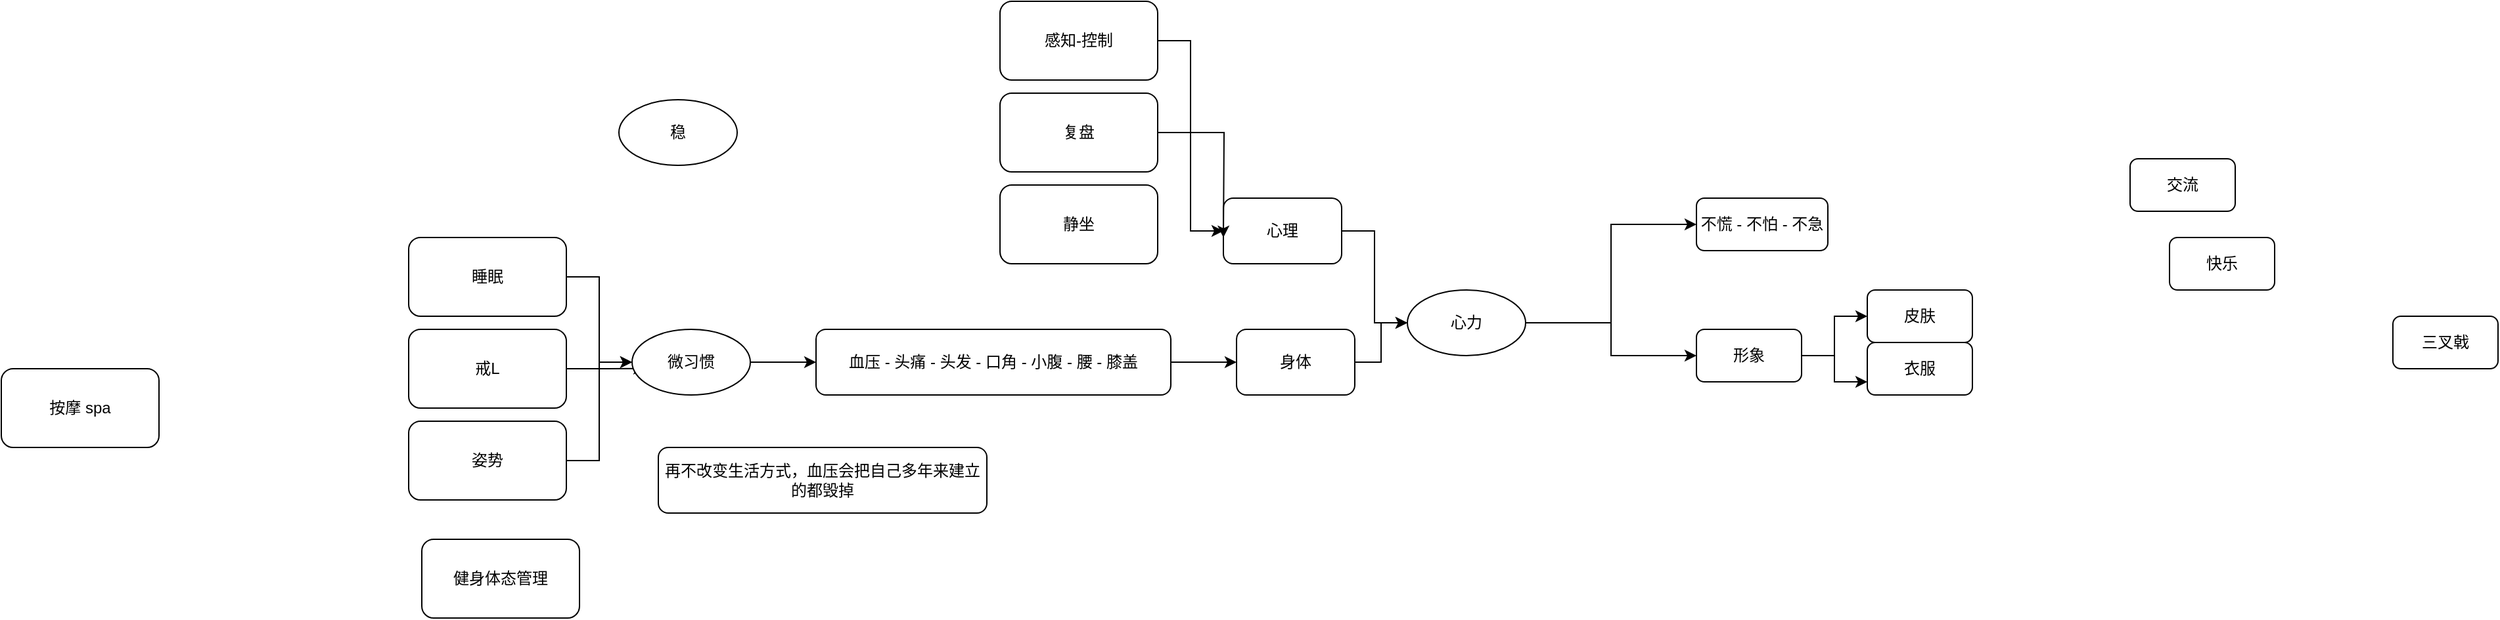 <mxfile version="20.6.0" type="github">
  <diagram id="R8qCFtmQqKyAP1bbicE8" name="第 1 页">
    <mxGraphModel dx="401662" dy="800" grid="1" gridSize="10" guides="1" tooltips="1" connect="1" arrows="1" fold="1" page="1" pageScale="1" pageWidth="400000" pageHeight="300000" math="0" shadow="0">
      <root>
        <mxCell id="0" />
        <mxCell id="1" parent="0" />
        <mxCell id="OblVXfWNqp_-R1M4S5RU-18" style="edgeStyle=orthogonalEdgeStyle;rounded=0;orthogonalLoop=1;jettySize=auto;html=1;exitX=1;exitY=0.5;exitDx=0;exitDy=0;entryX=0;entryY=0.5;entryDx=0;entryDy=0;" edge="1" parent="1" source="OblVXfWNqp_-R1M4S5RU-1" target="OblVXfWNqp_-R1M4S5RU-15">
          <mxGeometry relative="1" as="geometry" />
        </mxCell>
        <mxCell id="OblVXfWNqp_-R1M4S5RU-35" style="edgeStyle=orthogonalEdgeStyle;rounded=0;orthogonalLoop=1;jettySize=auto;html=1;exitX=1;exitY=0.5;exitDx=0;exitDy=0;entryX=0;entryY=0.5;entryDx=0;entryDy=0;" edge="1" parent="1" source="OblVXfWNqp_-R1M4S5RU-1" target="OblVXfWNqp_-R1M4S5RU-34">
          <mxGeometry relative="1" as="geometry" />
        </mxCell>
        <mxCell id="OblVXfWNqp_-R1M4S5RU-1" value="心力" style="ellipse;whiteSpace=wrap;html=1;" vertex="1" parent="1">
          <mxGeometry x="150" y="940" width="90" height="50" as="geometry" />
        </mxCell>
        <mxCell id="OblVXfWNqp_-R1M4S5RU-12" style="edgeStyle=orthogonalEdgeStyle;rounded=0;orthogonalLoop=1;jettySize=auto;html=1;exitX=1;exitY=0.5;exitDx=0;exitDy=0;entryX=0;entryY=0.5;entryDx=0;entryDy=0;" edge="1" parent="1" source="OblVXfWNqp_-R1M4S5RU-2" target="OblVXfWNqp_-R1M4S5RU-3">
          <mxGeometry relative="1" as="geometry" />
        </mxCell>
        <mxCell id="OblVXfWNqp_-R1M4S5RU-2" value="血压 - 头痛 - 头发 - 口角 - 小腹 - 腰 - 膝盖" style="rounded=1;whiteSpace=wrap;html=1;" vertex="1" parent="1">
          <mxGeometry x="-300" y="970" width="270" height="50" as="geometry" />
        </mxCell>
        <mxCell id="OblVXfWNqp_-R1M4S5RU-13" style="edgeStyle=orthogonalEdgeStyle;rounded=0;orthogonalLoop=1;jettySize=auto;html=1;exitX=1;exitY=0.5;exitDx=0;exitDy=0;entryX=0;entryY=0.5;entryDx=0;entryDy=0;" edge="1" parent="1" source="OblVXfWNqp_-R1M4S5RU-3" target="OblVXfWNqp_-R1M4S5RU-1">
          <mxGeometry relative="1" as="geometry" />
        </mxCell>
        <mxCell id="OblVXfWNqp_-R1M4S5RU-3" value="身体" style="rounded=1;whiteSpace=wrap;html=1;" vertex="1" parent="1">
          <mxGeometry x="20" y="970" width="90" height="50" as="geometry" />
        </mxCell>
        <mxCell id="OblVXfWNqp_-R1M4S5RU-8" style="edgeStyle=orthogonalEdgeStyle;rounded=0;orthogonalLoop=1;jettySize=auto;html=1;exitX=1;exitY=0.5;exitDx=0;exitDy=0;entryX=0;entryY=0.5;entryDx=0;entryDy=0;" edge="1" parent="1" source="OblVXfWNqp_-R1M4S5RU-4" target="OblVXfWNqp_-R1M4S5RU-7">
          <mxGeometry relative="1" as="geometry" />
        </mxCell>
        <mxCell id="OblVXfWNqp_-R1M4S5RU-4" value="睡眠" style="rounded=1;whiteSpace=wrap;html=1;" vertex="1" parent="1">
          <mxGeometry x="-610" y="900" width="120" height="60" as="geometry" />
        </mxCell>
        <mxCell id="OblVXfWNqp_-R1M4S5RU-9" style="edgeStyle=orthogonalEdgeStyle;rounded=0;orthogonalLoop=1;jettySize=auto;html=1;exitX=1;exitY=0.5;exitDx=0;exitDy=0;" edge="1" parent="1" source="OblVXfWNqp_-R1M4S5RU-5">
          <mxGeometry relative="1" as="geometry">
            <mxPoint x="-430" y="999.857" as="targetPoint" />
          </mxGeometry>
        </mxCell>
        <mxCell id="OblVXfWNqp_-R1M4S5RU-5" value="戒L" style="rounded=1;whiteSpace=wrap;html=1;" vertex="1" parent="1">
          <mxGeometry x="-610" y="970" width="120" height="60" as="geometry" />
        </mxCell>
        <mxCell id="OblVXfWNqp_-R1M4S5RU-10" style="edgeStyle=orthogonalEdgeStyle;rounded=0;orthogonalLoop=1;jettySize=auto;html=1;exitX=1;exitY=0.5;exitDx=0;exitDy=0;entryX=0;entryY=0.5;entryDx=0;entryDy=0;" edge="1" parent="1" source="OblVXfWNqp_-R1M4S5RU-6" target="OblVXfWNqp_-R1M4S5RU-7">
          <mxGeometry relative="1" as="geometry" />
        </mxCell>
        <mxCell id="OblVXfWNqp_-R1M4S5RU-6" value="姿势" style="rounded=1;whiteSpace=wrap;html=1;" vertex="1" parent="1">
          <mxGeometry x="-610" y="1040" width="120" height="60" as="geometry" />
        </mxCell>
        <mxCell id="OblVXfWNqp_-R1M4S5RU-11" style="edgeStyle=orthogonalEdgeStyle;rounded=0;orthogonalLoop=1;jettySize=auto;html=1;exitX=1;exitY=0.5;exitDx=0;exitDy=0;entryX=0;entryY=0.5;entryDx=0;entryDy=0;" edge="1" parent="1" source="OblVXfWNqp_-R1M4S5RU-7" target="OblVXfWNqp_-R1M4S5RU-2">
          <mxGeometry relative="1" as="geometry" />
        </mxCell>
        <mxCell id="OblVXfWNqp_-R1M4S5RU-7" value="微习惯" style="ellipse;whiteSpace=wrap;html=1;" vertex="1" parent="1">
          <mxGeometry x="-440" y="970" width="90" height="50" as="geometry" />
        </mxCell>
        <mxCell id="OblVXfWNqp_-R1M4S5RU-19" style="edgeStyle=orthogonalEdgeStyle;rounded=0;orthogonalLoop=1;jettySize=auto;html=1;exitX=1;exitY=0.5;exitDx=0;exitDy=0;entryX=0;entryY=0.5;entryDx=0;entryDy=0;" edge="1" parent="1" source="OblVXfWNqp_-R1M4S5RU-15" target="OblVXfWNqp_-R1M4S5RU-16">
          <mxGeometry relative="1" as="geometry" />
        </mxCell>
        <mxCell id="OblVXfWNqp_-R1M4S5RU-20" style="edgeStyle=orthogonalEdgeStyle;rounded=0;orthogonalLoop=1;jettySize=auto;html=1;exitX=1;exitY=0.5;exitDx=0;exitDy=0;entryX=0;entryY=0.75;entryDx=0;entryDy=0;" edge="1" parent="1" source="OblVXfWNqp_-R1M4S5RU-15" target="OblVXfWNqp_-R1M4S5RU-17">
          <mxGeometry relative="1" as="geometry" />
        </mxCell>
        <mxCell id="OblVXfWNqp_-R1M4S5RU-15" value="形象" style="rounded=1;whiteSpace=wrap;html=1;" vertex="1" parent="1">
          <mxGeometry x="370" y="970" width="80" height="40" as="geometry" />
        </mxCell>
        <mxCell id="OblVXfWNqp_-R1M4S5RU-16" value="皮肤" style="rounded=1;whiteSpace=wrap;html=1;" vertex="1" parent="1">
          <mxGeometry x="500" y="940" width="80" height="40" as="geometry" />
        </mxCell>
        <mxCell id="OblVXfWNqp_-R1M4S5RU-17" value="衣服" style="rounded=1;whiteSpace=wrap;html=1;" vertex="1" parent="1">
          <mxGeometry x="500" y="980" width="80" height="40" as="geometry" />
        </mxCell>
        <mxCell id="OblVXfWNqp_-R1M4S5RU-21" value="健身体态管理" style="rounded=1;whiteSpace=wrap;html=1;" vertex="1" parent="1">
          <mxGeometry x="-600" y="1130" width="120" height="60" as="geometry" />
        </mxCell>
        <mxCell id="OblVXfWNqp_-R1M4S5RU-22" value="按摩 spa" style="rounded=1;whiteSpace=wrap;html=1;" vertex="1" parent="1">
          <mxGeometry x="-920" y="1000" width="120" height="60" as="geometry" />
        </mxCell>
        <mxCell id="OblVXfWNqp_-R1M4S5RU-29" style="edgeStyle=orthogonalEdgeStyle;rounded=0;orthogonalLoop=1;jettySize=auto;html=1;exitX=1;exitY=0.5;exitDx=0;exitDy=0;entryX=0;entryY=0.5;entryDx=0;entryDy=0;" edge="1" parent="1" source="OblVXfWNqp_-R1M4S5RU-23" target="OblVXfWNqp_-R1M4S5RU-1">
          <mxGeometry relative="1" as="geometry" />
        </mxCell>
        <mxCell id="OblVXfWNqp_-R1M4S5RU-23" value="心理" style="rounded=1;whiteSpace=wrap;html=1;" vertex="1" parent="1">
          <mxGeometry x="10" y="870" width="90" height="50" as="geometry" />
        </mxCell>
        <mxCell id="OblVXfWNqp_-R1M4S5RU-28" style="edgeStyle=orthogonalEdgeStyle;rounded=0;orthogonalLoop=1;jettySize=auto;html=1;exitX=1;exitY=0.5;exitDx=0;exitDy=0;" edge="1" parent="1" source="OblVXfWNqp_-R1M4S5RU-24">
          <mxGeometry relative="1" as="geometry">
            <mxPoint x="10" y="900" as="targetPoint" />
          </mxGeometry>
        </mxCell>
        <mxCell id="OblVXfWNqp_-R1M4S5RU-24" value="复盘" style="rounded=1;whiteSpace=wrap;html=1;" vertex="1" parent="1">
          <mxGeometry x="-160" y="790" width="120" height="60" as="geometry" />
        </mxCell>
        <mxCell id="OblVXfWNqp_-R1M4S5RU-27" style="edgeStyle=orthogonalEdgeStyle;rounded=0;orthogonalLoop=1;jettySize=auto;html=1;exitX=1;exitY=0.5;exitDx=0;exitDy=0;entryX=0;entryY=0.5;entryDx=0;entryDy=0;" edge="1" parent="1" source="OblVXfWNqp_-R1M4S5RU-25" target="OblVXfWNqp_-R1M4S5RU-23">
          <mxGeometry relative="1" as="geometry" />
        </mxCell>
        <mxCell id="OblVXfWNqp_-R1M4S5RU-25" value="感知-控制" style="rounded=1;whiteSpace=wrap;html=1;" vertex="1" parent="1">
          <mxGeometry x="-160" y="720" width="120" height="60" as="geometry" />
        </mxCell>
        <mxCell id="OblVXfWNqp_-R1M4S5RU-26" value="静坐" style="rounded=1;whiteSpace=wrap;html=1;" vertex="1" parent="1">
          <mxGeometry x="-160" y="860" width="120" height="60" as="geometry" />
        </mxCell>
        <mxCell id="OblVXfWNqp_-R1M4S5RU-30" value="交流" style="rounded=1;whiteSpace=wrap;html=1;" vertex="1" parent="1">
          <mxGeometry x="700" y="840" width="80" height="40" as="geometry" />
        </mxCell>
        <mxCell id="OblVXfWNqp_-R1M4S5RU-31" value="快乐" style="rounded=1;whiteSpace=wrap;html=1;" vertex="1" parent="1">
          <mxGeometry x="730" y="900" width="80" height="40" as="geometry" />
        </mxCell>
        <mxCell id="OblVXfWNqp_-R1M4S5RU-33" value="三叉戟" style="rounded=1;whiteSpace=wrap;html=1;" vertex="1" parent="1">
          <mxGeometry x="900" y="960" width="80" height="40" as="geometry" />
        </mxCell>
        <mxCell id="OblVXfWNqp_-R1M4S5RU-34" value="不慌 - 不怕 - 不急" style="rounded=1;whiteSpace=wrap;html=1;" vertex="1" parent="1">
          <mxGeometry x="370" y="870" width="100" height="40" as="geometry" />
        </mxCell>
        <mxCell id="OblVXfWNqp_-R1M4S5RU-36" value="再不改变生活方式，血压会把自己多年来建立的都毁掉" style="rounded=1;whiteSpace=wrap;html=1;" vertex="1" parent="1">
          <mxGeometry x="-420" y="1060" width="250" height="50" as="geometry" />
        </mxCell>
        <mxCell id="OblVXfWNqp_-R1M4S5RU-37" value="稳" style="ellipse;whiteSpace=wrap;html=1;" vertex="1" parent="1">
          <mxGeometry x="-450" y="795" width="90" height="50" as="geometry" />
        </mxCell>
      </root>
    </mxGraphModel>
  </diagram>
</mxfile>

